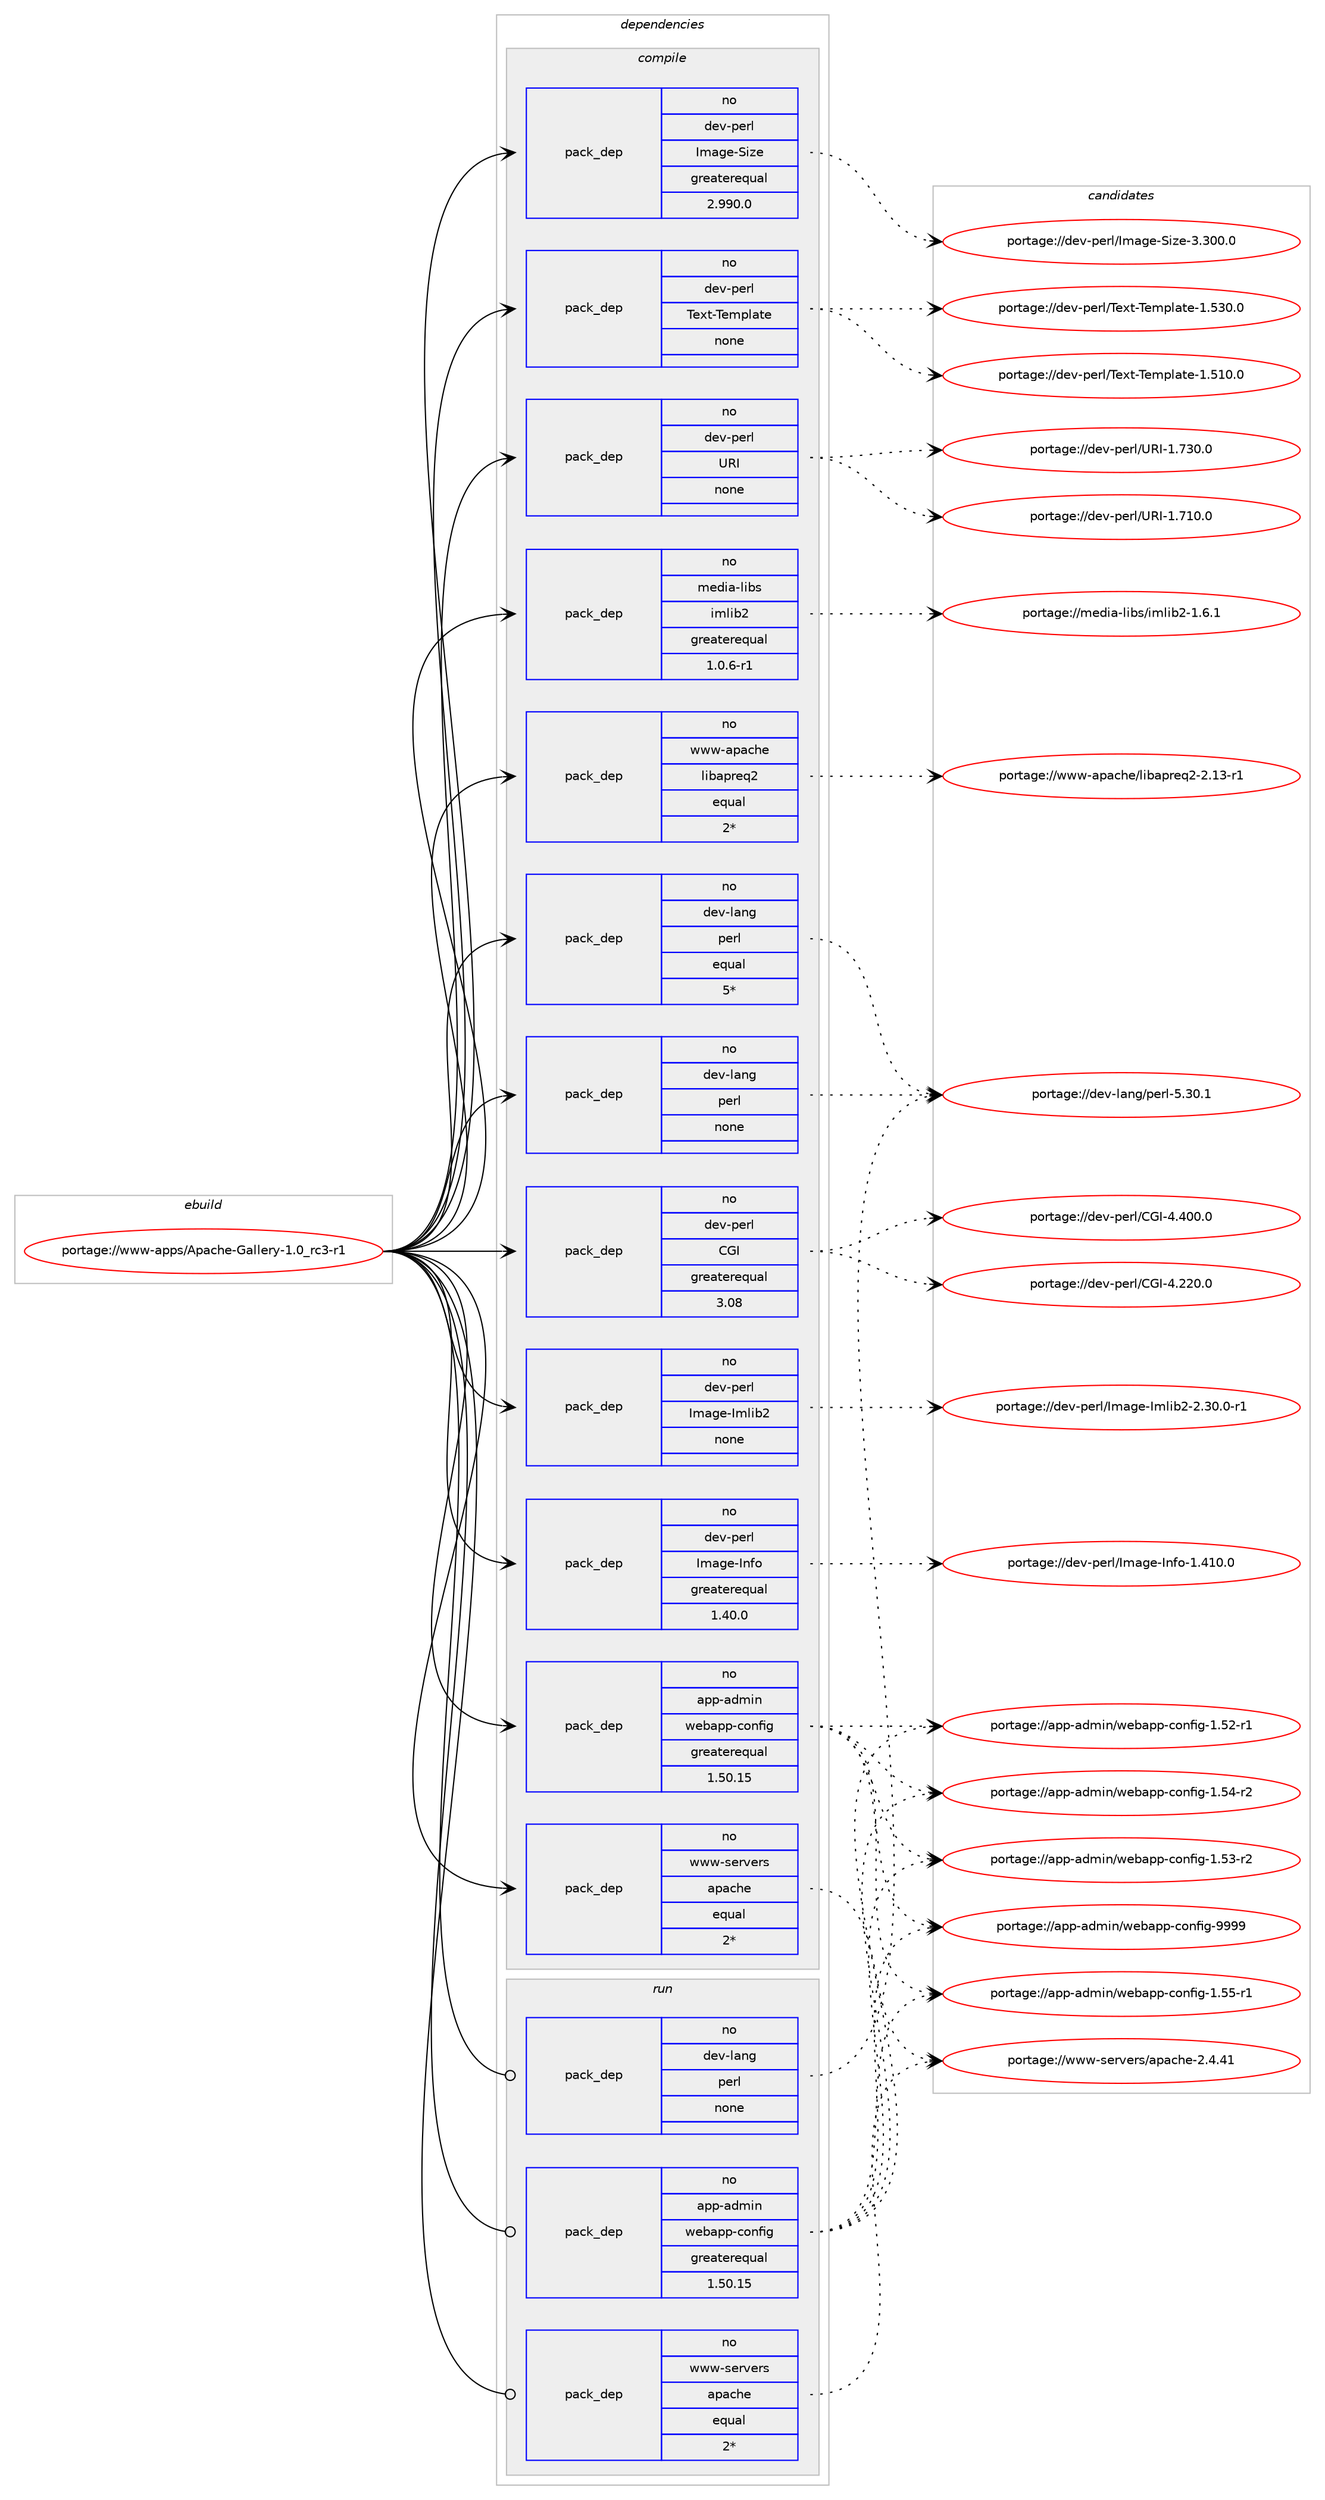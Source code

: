 digraph prolog {

# *************
# Graph options
# *************

newrank=true;
concentrate=true;
compound=true;
graph [rankdir=LR,fontname=Helvetica,fontsize=10,ranksep=1.5];#, ranksep=2.5, nodesep=0.2];
edge  [arrowhead=vee];
node  [fontname=Helvetica,fontsize=10];

# **********
# The ebuild
# **********

subgraph cluster_leftcol {
color=gray;
rank=same;
label=<<i>ebuild</i>>;
id [label="portage://www-apps/Apache-Gallery-1.0_rc3-r1", color=red, width=4, href="../www-apps/Apache-Gallery-1.0_rc3-r1.svg"];
}

# ****************
# The dependencies
# ****************

subgraph cluster_midcol {
color=gray;
label=<<i>dependencies</i>>;
subgraph cluster_compile {
fillcolor="#eeeeee";
style=filled;
label=<<i>compile</i>>;
subgraph pack20637 {
dependency25388 [label=<<TABLE BORDER="0" CELLBORDER="1" CELLSPACING="0" CELLPADDING="4" WIDTH="220"><TR><TD ROWSPAN="6" CELLPADDING="30">pack_dep</TD></TR><TR><TD WIDTH="110">no</TD></TR><TR><TD>app-admin</TD></TR><TR><TD>webapp-config</TD></TR><TR><TD>greaterequal</TD></TR><TR><TD>1.50.15</TD></TR></TABLE>>, shape=none, color=blue];
}
id:e -> dependency25388:w [weight=20,style="solid",arrowhead="vee"];
subgraph pack20638 {
dependency25389 [label=<<TABLE BORDER="0" CELLBORDER="1" CELLSPACING="0" CELLPADDING="4" WIDTH="220"><TR><TD ROWSPAN="6" CELLPADDING="30">pack_dep</TD></TR><TR><TD WIDTH="110">no</TD></TR><TR><TD>dev-lang</TD></TR><TR><TD>perl</TD></TR><TR><TD>equal</TD></TR><TR><TD>5*</TD></TR></TABLE>>, shape=none, color=blue];
}
id:e -> dependency25389:w [weight=20,style="solid",arrowhead="vee"];
subgraph pack20639 {
dependency25390 [label=<<TABLE BORDER="0" CELLBORDER="1" CELLSPACING="0" CELLPADDING="4" WIDTH="220"><TR><TD ROWSPAN="6" CELLPADDING="30">pack_dep</TD></TR><TR><TD WIDTH="110">no</TD></TR><TR><TD>dev-lang</TD></TR><TR><TD>perl</TD></TR><TR><TD>none</TD></TR><TR><TD></TD></TR></TABLE>>, shape=none, color=blue];
}
id:e -> dependency25390:w [weight=20,style="solid",arrowhead="vee"];
subgraph pack20640 {
dependency25391 [label=<<TABLE BORDER="0" CELLBORDER="1" CELLSPACING="0" CELLPADDING="4" WIDTH="220"><TR><TD ROWSPAN="6" CELLPADDING="30">pack_dep</TD></TR><TR><TD WIDTH="110">no</TD></TR><TR><TD>dev-perl</TD></TR><TR><TD>CGI</TD></TR><TR><TD>greaterequal</TD></TR><TR><TD>3.08</TD></TR></TABLE>>, shape=none, color=blue];
}
id:e -> dependency25391:w [weight=20,style="solid",arrowhead="vee"];
subgraph pack20641 {
dependency25392 [label=<<TABLE BORDER="0" CELLBORDER="1" CELLSPACING="0" CELLPADDING="4" WIDTH="220"><TR><TD ROWSPAN="6" CELLPADDING="30">pack_dep</TD></TR><TR><TD WIDTH="110">no</TD></TR><TR><TD>dev-perl</TD></TR><TR><TD>Image-Imlib2</TD></TR><TR><TD>none</TD></TR><TR><TD></TD></TR></TABLE>>, shape=none, color=blue];
}
id:e -> dependency25392:w [weight=20,style="solid",arrowhead="vee"];
subgraph pack20642 {
dependency25393 [label=<<TABLE BORDER="0" CELLBORDER="1" CELLSPACING="0" CELLPADDING="4" WIDTH="220"><TR><TD ROWSPAN="6" CELLPADDING="30">pack_dep</TD></TR><TR><TD WIDTH="110">no</TD></TR><TR><TD>dev-perl</TD></TR><TR><TD>Image-Info</TD></TR><TR><TD>greaterequal</TD></TR><TR><TD>1.40.0</TD></TR></TABLE>>, shape=none, color=blue];
}
id:e -> dependency25393:w [weight=20,style="solid",arrowhead="vee"];
subgraph pack20643 {
dependency25394 [label=<<TABLE BORDER="0" CELLBORDER="1" CELLSPACING="0" CELLPADDING="4" WIDTH="220"><TR><TD ROWSPAN="6" CELLPADDING="30">pack_dep</TD></TR><TR><TD WIDTH="110">no</TD></TR><TR><TD>dev-perl</TD></TR><TR><TD>Image-Size</TD></TR><TR><TD>greaterequal</TD></TR><TR><TD>2.990.0</TD></TR></TABLE>>, shape=none, color=blue];
}
id:e -> dependency25394:w [weight=20,style="solid",arrowhead="vee"];
subgraph pack20644 {
dependency25395 [label=<<TABLE BORDER="0" CELLBORDER="1" CELLSPACING="0" CELLPADDING="4" WIDTH="220"><TR><TD ROWSPAN="6" CELLPADDING="30">pack_dep</TD></TR><TR><TD WIDTH="110">no</TD></TR><TR><TD>dev-perl</TD></TR><TR><TD>Text-Template</TD></TR><TR><TD>none</TD></TR><TR><TD></TD></TR></TABLE>>, shape=none, color=blue];
}
id:e -> dependency25395:w [weight=20,style="solid",arrowhead="vee"];
subgraph pack20645 {
dependency25396 [label=<<TABLE BORDER="0" CELLBORDER="1" CELLSPACING="0" CELLPADDING="4" WIDTH="220"><TR><TD ROWSPAN="6" CELLPADDING="30">pack_dep</TD></TR><TR><TD WIDTH="110">no</TD></TR><TR><TD>dev-perl</TD></TR><TR><TD>URI</TD></TR><TR><TD>none</TD></TR><TR><TD></TD></TR></TABLE>>, shape=none, color=blue];
}
id:e -> dependency25396:w [weight=20,style="solid",arrowhead="vee"];
subgraph pack20646 {
dependency25397 [label=<<TABLE BORDER="0" CELLBORDER="1" CELLSPACING="0" CELLPADDING="4" WIDTH="220"><TR><TD ROWSPAN="6" CELLPADDING="30">pack_dep</TD></TR><TR><TD WIDTH="110">no</TD></TR><TR><TD>media-libs</TD></TR><TR><TD>imlib2</TD></TR><TR><TD>greaterequal</TD></TR><TR><TD>1.0.6-r1</TD></TR></TABLE>>, shape=none, color=blue];
}
id:e -> dependency25397:w [weight=20,style="solid",arrowhead="vee"];
subgraph pack20647 {
dependency25398 [label=<<TABLE BORDER="0" CELLBORDER="1" CELLSPACING="0" CELLPADDING="4" WIDTH="220"><TR><TD ROWSPAN="6" CELLPADDING="30">pack_dep</TD></TR><TR><TD WIDTH="110">no</TD></TR><TR><TD>www-apache</TD></TR><TR><TD>libapreq2</TD></TR><TR><TD>equal</TD></TR><TR><TD>2*</TD></TR></TABLE>>, shape=none, color=blue];
}
id:e -> dependency25398:w [weight=20,style="solid",arrowhead="vee"];
subgraph pack20648 {
dependency25399 [label=<<TABLE BORDER="0" CELLBORDER="1" CELLSPACING="0" CELLPADDING="4" WIDTH="220"><TR><TD ROWSPAN="6" CELLPADDING="30">pack_dep</TD></TR><TR><TD WIDTH="110">no</TD></TR><TR><TD>www-servers</TD></TR><TR><TD>apache</TD></TR><TR><TD>equal</TD></TR><TR><TD>2*</TD></TR></TABLE>>, shape=none, color=blue];
}
id:e -> dependency25399:w [weight=20,style="solid",arrowhead="vee"];
}
subgraph cluster_compileandrun {
fillcolor="#eeeeee";
style=filled;
label=<<i>compile and run</i>>;
}
subgraph cluster_run {
fillcolor="#eeeeee";
style=filled;
label=<<i>run</i>>;
subgraph pack20649 {
dependency25400 [label=<<TABLE BORDER="0" CELLBORDER="1" CELLSPACING="0" CELLPADDING="4" WIDTH="220"><TR><TD ROWSPAN="6" CELLPADDING="30">pack_dep</TD></TR><TR><TD WIDTH="110">no</TD></TR><TR><TD>app-admin</TD></TR><TR><TD>webapp-config</TD></TR><TR><TD>greaterequal</TD></TR><TR><TD>1.50.15</TD></TR></TABLE>>, shape=none, color=blue];
}
id:e -> dependency25400:w [weight=20,style="solid",arrowhead="odot"];
subgraph pack20650 {
dependency25401 [label=<<TABLE BORDER="0" CELLBORDER="1" CELLSPACING="0" CELLPADDING="4" WIDTH="220"><TR><TD ROWSPAN="6" CELLPADDING="30">pack_dep</TD></TR><TR><TD WIDTH="110">no</TD></TR><TR><TD>dev-lang</TD></TR><TR><TD>perl</TD></TR><TR><TD>none</TD></TR><TR><TD></TD></TR></TABLE>>, shape=none, color=blue];
}
id:e -> dependency25401:w [weight=20,style="solid",arrowhead="odot"];
subgraph pack20651 {
dependency25402 [label=<<TABLE BORDER="0" CELLBORDER="1" CELLSPACING="0" CELLPADDING="4" WIDTH="220"><TR><TD ROWSPAN="6" CELLPADDING="30">pack_dep</TD></TR><TR><TD WIDTH="110">no</TD></TR><TR><TD>www-servers</TD></TR><TR><TD>apache</TD></TR><TR><TD>equal</TD></TR><TR><TD>2*</TD></TR></TABLE>>, shape=none, color=blue];
}
id:e -> dependency25402:w [weight=20,style="solid",arrowhead="odot"];
}
}

# **************
# The candidates
# **************

subgraph cluster_choices {
rank=same;
color=gray;
label=<<i>candidates</i>>;

subgraph choice20637 {
color=black;
nodesep=1;
choice97112112459710010910511047119101989711211245991111101021051034557575757 [label="portage://app-admin/webapp-config-9999", color=red, width=4,href="../app-admin/webapp-config-9999.svg"];
choice971121124597100109105110471191019897112112459911111010210510345494653534511449 [label="portage://app-admin/webapp-config-1.55-r1", color=red, width=4,href="../app-admin/webapp-config-1.55-r1.svg"];
choice971121124597100109105110471191019897112112459911111010210510345494653524511450 [label="portage://app-admin/webapp-config-1.54-r2", color=red, width=4,href="../app-admin/webapp-config-1.54-r2.svg"];
choice971121124597100109105110471191019897112112459911111010210510345494653514511450 [label="portage://app-admin/webapp-config-1.53-r2", color=red, width=4,href="../app-admin/webapp-config-1.53-r2.svg"];
choice971121124597100109105110471191019897112112459911111010210510345494653504511449 [label="portage://app-admin/webapp-config-1.52-r1", color=red, width=4,href="../app-admin/webapp-config-1.52-r1.svg"];
dependency25388:e -> choice97112112459710010910511047119101989711211245991111101021051034557575757:w [style=dotted,weight="100"];
dependency25388:e -> choice971121124597100109105110471191019897112112459911111010210510345494653534511449:w [style=dotted,weight="100"];
dependency25388:e -> choice971121124597100109105110471191019897112112459911111010210510345494653524511450:w [style=dotted,weight="100"];
dependency25388:e -> choice971121124597100109105110471191019897112112459911111010210510345494653514511450:w [style=dotted,weight="100"];
dependency25388:e -> choice971121124597100109105110471191019897112112459911111010210510345494653504511449:w [style=dotted,weight="100"];
}
subgraph choice20638 {
color=black;
nodesep=1;
choice10010111845108971101034711210111410845534651484649 [label="portage://dev-lang/perl-5.30.1", color=red, width=4,href="../dev-lang/perl-5.30.1.svg"];
dependency25389:e -> choice10010111845108971101034711210111410845534651484649:w [style=dotted,weight="100"];
}
subgraph choice20639 {
color=black;
nodesep=1;
choice10010111845108971101034711210111410845534651484649 [label="portage://dev-lang/perl-5.30.1", color=red, width=4,href="../dev-lang/perl-5.30.1.svg"];
dependency25390:e -> choice10010111845108971101034711210111410845534651484649:w [style=dotted,weight="100"];
}
subgraph choice20640 {
color=black;
nodesep=1;
choice10010111845112101114108476771734552465248484648 [label="portage://dev-perl/CGI-4.400.0", color=red, width=4,href="../dev-perl/CGI-4.400.0.svg"];
choice10010111845112101114108476771734552465050484648 [label="portage://dev-perl/CGI-4.220.0", color=red, width=4,href="../dev-perl/CGI-4.220.0.svg"];
dependency25391:e -> choice10010111845112101114108476771734552465248484648:w [style=dotted,weight="100"];
dependency25391:e -> choice10010111845112101114108476771734552465050484648:w [style=dotted,weight="100"];
}
subgraph choice20641 {
color=black;
nodesep=1;
choice1001011184511210111410847731099710310145731091081059850455046514846484511449 [label="portage://dev-perl/Image-Imlib2-2.30.0-r1", color=red, width=4,href="../dev-perl/Image-Imlib2-2.30.0-r1.svg"];
dependency25392:e -> choice1001011184511210111410847731099710310145731091081059850455046514846484511449:w [style=dotted,weight="100"];
}
subgraph choice20642 {
color=black;
nodesep=1;
choice1001011184511210111410847731099710310145731101021114549465249484648 [label="portage://dev-perl/Image-Info-1.410.0", color=red, width=4,href="../dev-perl/Image-Info-1.410.0.svg"];
dependency25393:e -> choice1001011184511210111410847731099710310145731101021114549465249484648:w [style=dotted,weight="100"];
}
subgraph choice20643 {
color=black;
nodesep=1;
choice1001011184511210111410847731099710310145831051221014551465148484648 [label="portage://dev-perl/Image-Size-3.300.0", color=red, width=4,href="../dev-perl/Image-Size-3.300.0.svg"];
dependency25394:e -> choice1001011184511210111410847731099710310145831051221014551465148484648:w [style=dotted,weight="100"];
}
subgraph choice20644 {
color=black;
nodesep=1;
choice1001011184511210111410847841011201164584101109112108971161014549465351484648 [label="portage://dev-perl/Text-Template-1.530.0", color=red, width=4,href="../dev-perl/Text-Template-1.530.0.svg"];
choice1001011184511210111410847841011201164584101109112108971161014549465349484648 [label="portage://dev-perl/Text-Template-1.510.0", color=red, width=4,href="../dev-perl/Text-Template-1.510.0.svg"];
dependency25395:e -> choice1001011184511210111410847841011201164584101109112108971161014549465351484648:w [style=dotted,weight="100"];
dependency25395:e -> choice1001011184511210111410847841011201164584101109112108971161014549465349484648:w [style=dotted,weight="100"];
}
subgraph choice20645 {
color=black;
nodesep=1;
choice10010111845112101114108478582734549465551484648 [label="portage://dev-perl/URI-1.730.0", color=red, width=4,href="../dev-perl/URI-1.730.0.svg"];
choice10010111845112101114108478582734549465549484648 [label="portage://dev-perl/URI-1.710.0", color=red, width=4,href="../dev-perl/URI-1.710.0.svg"];
dependency25396:e -> choice10010111845112101114108478582734549465551484648:w [style=dotted,weight="100"];
dependency25396:e -> choice10010111845112101114108478582734549465549484648:w [style=dotted,weight="100"];
}
subgraph choice20646 {
color=black;
nodesep=1;
choice109101100105974510810598115471051091081059850454946544649 [label="portage://media-libs/imlib2-1.6.1", color=red, width=4,href="../media-libs/imlib2-1.6.1.svg"];
dependency25397:e -> choice109101100105974510810598115471051091081059850454946544649:w [style=dotted,weight="100"];
}
subgraph choice20647 {
color=black;
nodesep=1;
choice119119119459711297991041014710810598971121141011135045504649514511449 [label="portage://www-apache/libapreq2-2.13-r1", color=red, width=4,href="../www-apache/libapreq2-2.13-r1.svg"];
dependency25398:e -> choice119119119459711297991041014710810598971121141011135045504649514511449:w [style=dotted,weight="100"];
}
subgraph choice20648 {
color=black;
nodesep=1;
choice119119119451151011141181011141154797112979910410145504652465249 [label="portage://www-servers/apache-2.4.41", color=red, width=4,href="../www-servers/apache-2.4.41.svg"];
dependency25399:e -> choice119119119451151011141181011141154797112979910410145504652465249:w [style=dotted,weight="100"];
}
subgraph choice20649 {
color=black;
nodesep=1;
choice97112112459710010910511047119101989711211245991111101021051034557575757 [label="portage://app-admin/webapp-config-9999", color=red, width=4,href="../app-admin/webapp-config-9999.svg"];
choice971121124597100109105110471191019897112112459911111010210510345494653534511449 [label="portage://app-admin/webapp-config-1.55-r1", color=red, width=4,href="../app-admin/webapp-config-1.55-r1.svg"];
choice971121124597100109105110471191019897112112459911111010210510345494653524511450 [label="portage://app-admin/webapp-config-1.54-r2", color=red, width=4,href="../app-admin/webapp-config-1.54-r2.svg"];
choice971121124597100109105110471191019897112112459911111010210510345494653514511450 [label="portage://app-admin/webapp-config-1.53-r2", color=red, width=4,href="../app-admin/webapp-config-1.53-r2.svg"];
choice971121124597100109105110471191019897112112459911111010210510345494653504511449 [label="portage://app-admin/webapp-config-1.52-r1", color=red, width=4,href="../app-admin/webapp-config-1.52-r1.svg"];
dependency25400:e -> choice97112112459710010910511047119101989711211245991111101021051034557575757:w [style=dotted,weight="100"];
dependency25400:e -> choice971121124597100109105110471191019897112112459911111010210510345494653534511449:w [style=dotted,weight="100"];
dependency25400:e -> choice971121124597100109105110471191019897112112459911111010210510345494653524511450:w [style=dotted,weight="100"];
dependency25400:e -> choice971121124597100109105110471191019897112112459911111010210510345494653514511450:w [style=dotted,weight="100"];
dependency25400:e -> choice971121124597100109105110471191019897112112459911111010210510345494653504511449:w [style=dotted,weight="100"];
}
subgraph choice20650 {
color=black;
nodesep=1;
choice10010111845108971101034711210111410845534651484649 [label="portage://dev-lang/perl-5.30.1", color=red, width=4,href="../dev-lang/perl-5.30.1.svg"];
dependency25401:e -> choice10010111845108971101034711210111410845534651484649:w [style=dotted,weight="100"];
}
subgraph choice20651 {
color=black;
nodesep=1;
choice119119119451151011141181011141154797112979910410145504652465249 [label="portage://www-servers/apache-2.4.41", color=red, width=4,href="../www-servers/apache-2.4.41.svg"];
dependency25402:e -> choice119119119451151011141181011141154797112979910410145504652465249:w [style=dotted,weight="100"];
}
}

}
